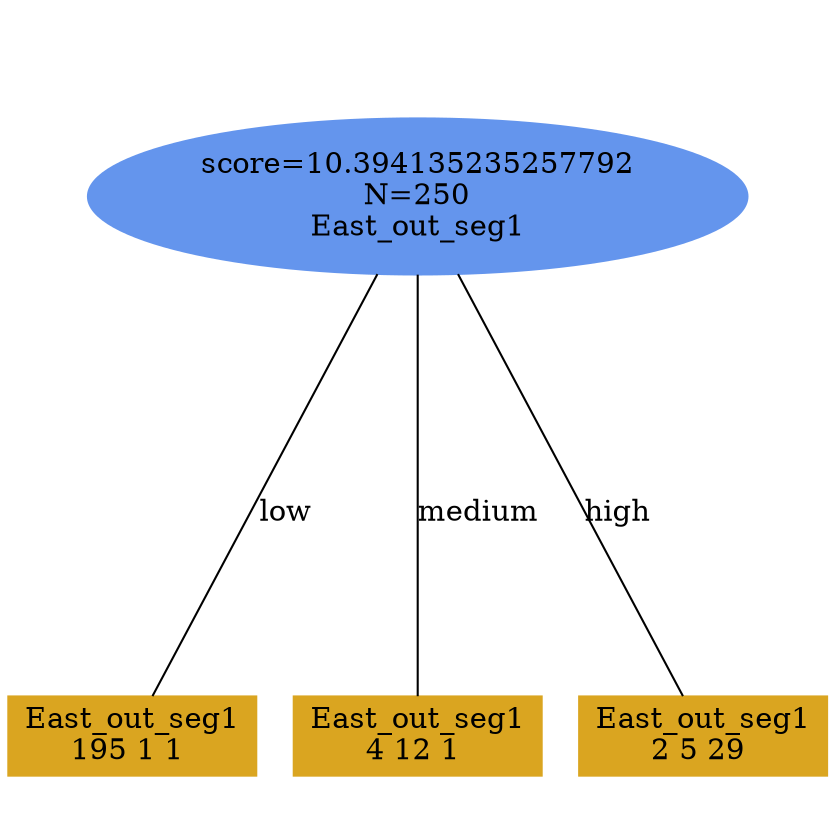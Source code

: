digraph "DD" {
size = "7.5,10"
ratio=1.0;
center = true;
edge [dir = none];
{ rank = same; node [shape=ellipse, style=filled, color=cornflowerblue];"5851" [label="score=10.394135235257792\nN=250\nEast_out_seg1"];}
{ rank = same; node [shape=box, style=filled, color=goldenrod];"5852" [label="East_out_seg1\n195 1 1 "];}
{ rank = same; node [shape=box, style=filled, color=goldenrod];"5853" [label="East_out_seg1\n4 12 1 "];}
{ rank = same; node [shape=box, style=filled, color=goldenrod];"5854" [label="East_out_seg1\n2 5 29 "];}
"5851" -> "5852" [label = "low"];
"5851" -> "5853" [label = "medium"];
"5851" -> "5854" [label = "high"];

}